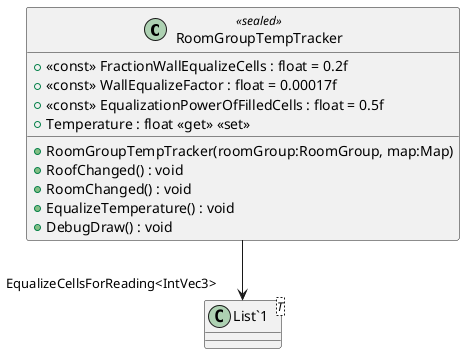 @startuml
class RoomGroupTempTracker <<sealed>> {
    + <<const>> FractionWallEqualizeCells : float = 0.2f
    + <<const>> WallEqualizeFactor : float = 0.00017f
    + <<const>> EqualizationPowerOfFilledCells : float = 0.5f
    + Temperature : float <<get>> <<set>>
    + RoomGroupTempTracker(roomGroup:RoomGroup, map:Map)
    + RoofChanged() : void
    + RoomChanged() : void
    + EqualizeTemperature() : void
    + DebugDraw() : void
}
class "List`1"<T> {
}
RoomGroupTempTracker --> "EqualizeCellsForReading<IntVec3>" "List`1"
@enduml
